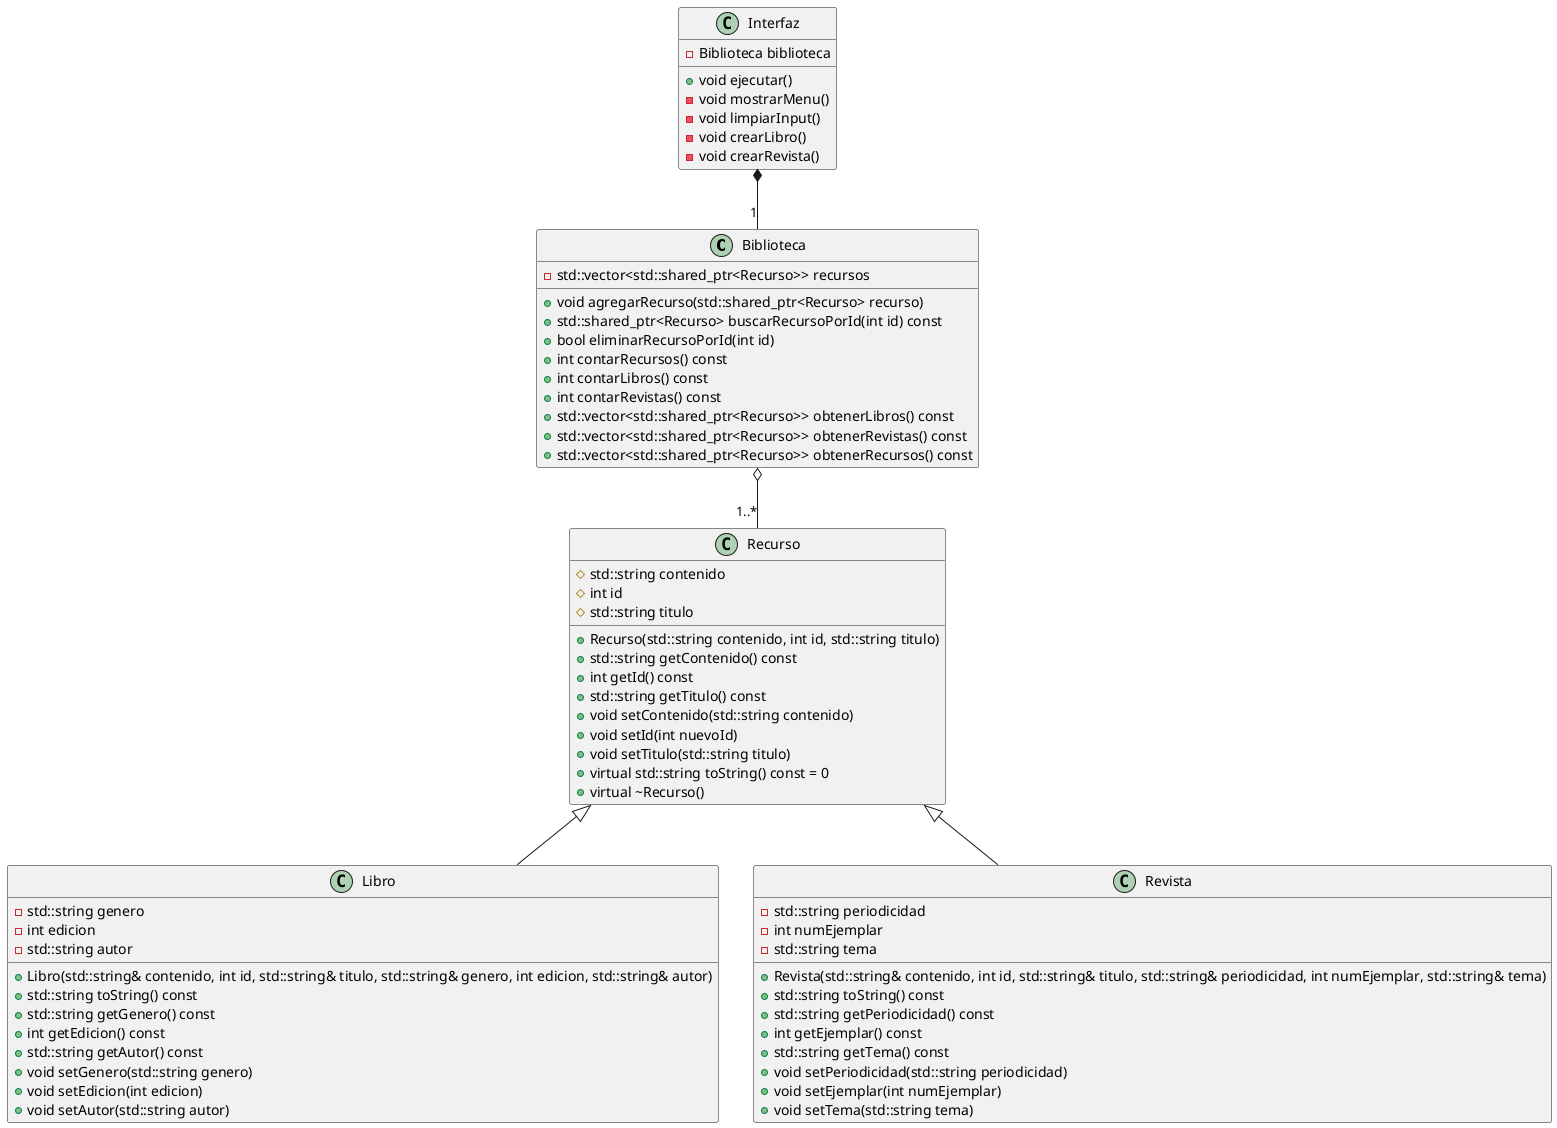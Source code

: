 @startuml class-diagram

class Biblioteca {
    - std::vector<std::shared_ptr<Recurso>> recursos

    + void agregarRecurso(std::shared_ptr<Recurso> recurso)
    + std::shared_ptr<Recurso> buscarRecursoPorId(int id) const
    + bool eliminarRecursoPorId(int id)
    + int contarRecursos() const
    + int contarLibros() const
    + int contarRevistas() const
    + std::vector<std::shared_ptr<Recurso>> obtenerLibros() const
    + std::vector<std::shared_ptr<Recurso>> obtenerRevistas() const
    + std::vector<std::shared_ptr<Recurso>> obtenerRecursos() const
}

class Recurso {
    # std::string contenido
    # int id
    # std::string titulo

    + Recurso(std::string contenido, int id, std::string titulo)
    + std::string getContenido() const
    + int getId() const
    + std::string getTitulo() const
    + void setContenido(std::string contenido)
    + void setId(int nuevoId)
    + void setTitulo(std::string titulo)
    + virtual std::string toString() const = 0
    + virtual ~Recurso()
}

class Libro {
    - std::string genero
    - int edicion
    - std::string autor
    
    + Libro(std::string& contenido, int id, std::string& titulo, std::string& genero, int edicion, std::string& autor)
    + std::string toString() const
    + std::string getGenero() const
    + int getEdicion() const
    + std::string getAutor() const 
    + void setGenero(std::string genero)
    + void setEdicion(int edicion)
    + void setAutor(std::string autor)
}

class Revista {
    - std::string periodicidad
    - int numEjemplar
    - std::string tema

    + Revista(std::string& contenido, int id, std::string& titulo, std::string& periodicidad, int numEjemplar, std::string& tema)
    + std::string toString() const
    + std::string getPeriodicidad() const 
    + int getEjemplar() const 
    + std::string getTema() const 
    + void setPeriodicidad(std::string periodicidad)
    + void setEjemplar(int numEjemplar)
    + void setTema(std::string tema)
}

class Interfaz {
    - Biblioteca biblioteca

    + void ejecutar()
    - void mostrarMenu()
    - void limpiarInput()
    - void crearLibro()
    - void crearRevista()
}

Recurso <|-- Libro
Recurso <|-- Revista
Biblioteca o-- "1..*" Recurso
Interfaz *-- "1" Biblioteca

@enduml
